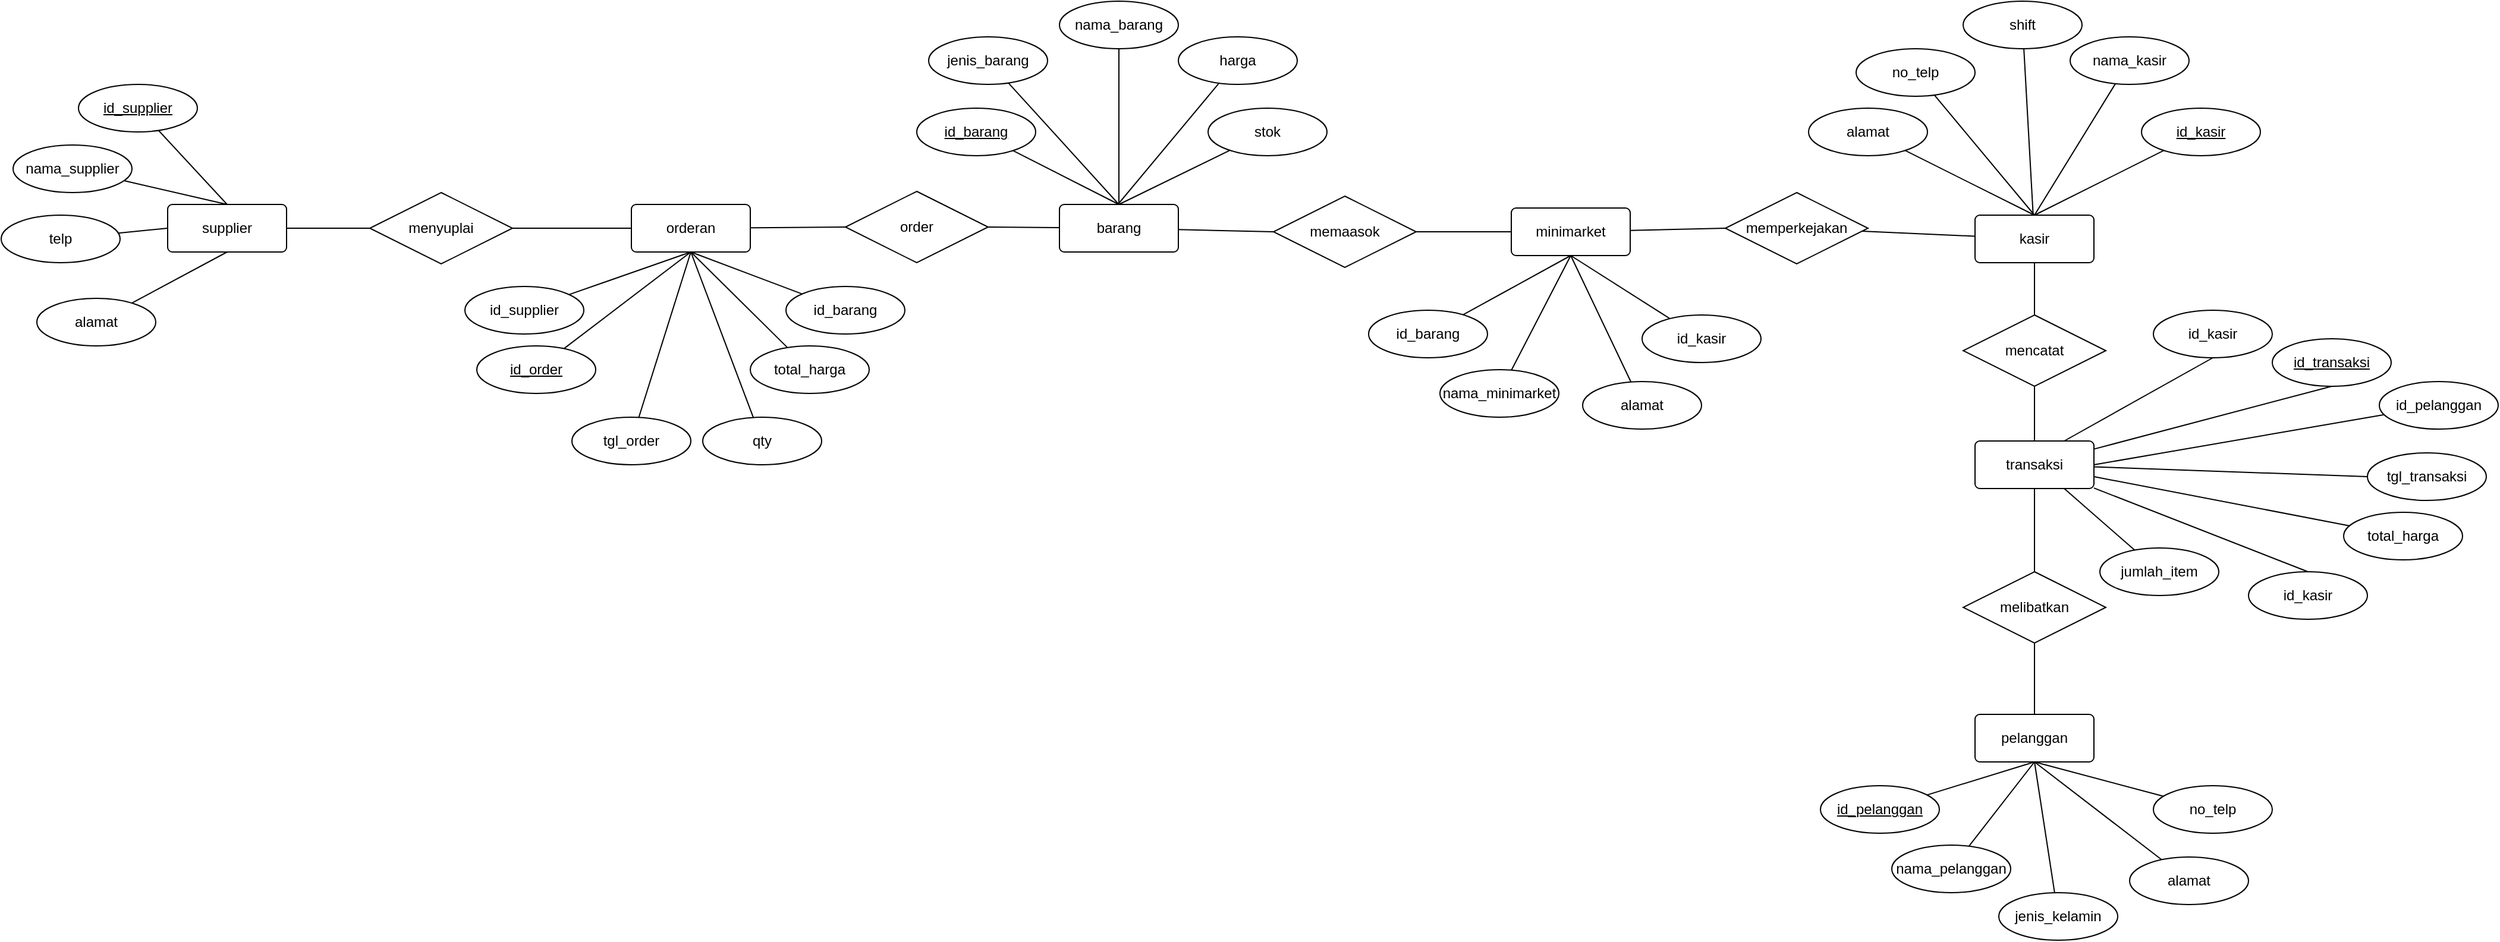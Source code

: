 <mxfile>
    <diagram id="51xOZh3aMFZgKHtwWOPx" name="Page-1">
        <mxGraphModel dx="1901" dy="737" grid="1" gridSize="10" guides="1" tooltips="1" connect="1" arrows="1" fold="1" page="1" pageScale="1" pageWidth="850" pageHeight="1100" math="0" shadow="0">
            <root>
                <mxCell id="0"/>
                <mxCell id="1" parent="0"/>
                <mxCell id="101" style="edgeStyle=none;html=1;entryX=0;entryY=0.5;entryDx=0;entryDy=0;endArrow=none;endFill=0;" edge="1" parent="1" source="4" target="100">
                    <mxGeometry relative="1" as="geometry"/>
                </mxCell>
                <mxCell id="4" value="supplier" style="rounded=1;arcSize=10;whiteSpace=wrap;html=1;align=center;" vertex="1" parent="1">
                    <mxGeometry x="-450" y="251" width="100" height="40" as="geometry"/>
                </mxCell>
                <mxCell id="5" style="edgeStyle=none;html=1;entryX=0.5;entryY=0;entryDx=0;entryDy=0;endArrow=none;endFill=0;" edge="1" parent="1" source="6" target="4">
                    <mxGeometry relative="1" as="geometry"/>
                </mxCell>
                <mxCell id="6" value="id_supplier" style="ellipse;whiteSpace=wrap;html=1;align=center;fontStyle=4;" vertex="1" parent="1">
                    <mxGeometry x="-525" y="150" width="100" height="40" as="geometry"/>
                </mxCell>
                <mxCell id="7" style="edgeStyle=none;html=1;entryX=0.5;entryY=0;entryDx=0;entryDy=0;endArrow=none;endFill=0;" edge="1" parent="1" source="8" target="4">
                    <mxGeometry relative="1" as="geometry"/>
                </mxCell>
                <mxCell id="8" value="nama_supplier" style="ellipse;whiteSpace=wrap;html=1;align=center;" vertex="1" parent="1">
                    <mxGeometry x="-580" y="201" width="100" height="40" as="geometry"/>
                </mxCell>
                <mxCell id="9" style="edgeStyle=none;html=1;endArrow=none;endFill=0;entryX=0;entryY=0.5;entryDx=0;entryDy=0;" edge="1" parent="1" source="10" target="4">
                    <mxGeometry relative="1" as="geometry">
                        <mxPoint x="150" y="300" as="targetPoint"/>
                    </mxGeometry>
                </mxCell>
                <mxCell id="10" value="telp" style="ellipse;whiteSpace=wrap;html=1;align=center;" vertex="1" parent="1">
                    <mxGeometry x="-590" y="260" width="100" height="40" as="geometry"/>
                </mxCell>
                <mxCell id="11" style="edgeStyle=none;html=1;entryX=0.5;entryY=1;entryDx=0;entryDy=0;endArrow=none;endFill=0;" edge="1" parent="1" source="12" target="4">
                    <mxGeometry relative="1" as="geometry"/>
                </mxCell>
                <mxCell id="12" value="alamat" style="ellipse;whiteSpace=wrap;html=1;align=center;" vertex="1" parent="1">
                    <mxGeometry x="-560" y="330" width="100" height="40" as="geometry"/>
                </mxCell>
                <mxCell id="107" style="edgeStyle=none;html=1;entryX=1;entryY=0.5;entryDx=0;entryDy=0;endArrow=none;endFill=0;" edge="1" parent="1" source="19" target="105">
                    <mxGeometry relative="1" as="geometry"/>
                </mxCell>
                <mxCell id="109" style="edgeStyle=none;html=1;entryX=0;entryY=0.5;entryDx=0;entryDy=0;endArrow=none;endFill=0;" edge="1" parent="1" source="19" target="108">
                    <mxGeometry relative="1" as="geometry"/>
                </mxCell>
                <mxCell id="19" value="barang" style="rounded=1;arcSize=10;whiteSpace=wrap;html=1;align=center;" vertex="1" parent="1">
                    <mxGeometry x="300" y="251" width="100" height="40" as="geometry"/>
                </mxCell>
                <mxCell id="20" style="edgeStyle=none;html=1;entryX=0.5;entryY=0;entryDx=0;entryDy=0;endArrow=none;endFill=0;" edge="1" parent="1" source="21" target="19">
                    <mxGeometry relative="1" as="geometry"/>
                </mxCell>
                <mxCell id="21" value="id_barang" style="ellipse;whiteSpace=wrap;html=1;align=center;fontStyle=4;" vertex="1" parent="1">
                    <mxGeometry x="180" y="170" width="100" height="40" as="geometry"/>
                </mxCell>
                <mxCell id="22" style="edgeStyle=none;html=1;entryX=0.5;entryY=0;entryDx=0;entryDy=0;endArrow=none;endFill=0;" edge="1" parent="1" source="23" target="19">
                    <mxGeometry relative="1" as="geometry"/>
                </mxCell>
                <mxCell id="23" value="jenis_barang" style="ellipse;whiteSpace=wrap;html=1;align=center;" vertex="1" parent="1">
                    <mxGeometry x="190" y="110" width="100" height="40" as="geometry"/>
                </mxCell>
                <mxCell id="24" style="edgeStyle=none;html=1;endArrow=none;endFill=0;" edge="1" parent="1" source="25">
                    <mxGeometry relative="1" as="geometry">
                        <mxPoint x="350" y="250" as="targetPoint"/>
                    </mxGeometry>
                </mxCell>
                <mxCell id="25" value="nama_barang" style="ellipse;whiteSpace=wrap;html=1;align=center;" vertex="1" parent="1">
                    <mxGeometry x="300" y="80" width="100" height="40" as="geometry"/>
                </mxCell>
                <mxCell id="26" style="edgeStyle=none;html=1;endArrow=none;endFill=0;" edge="1" parent="1" source="27">
                    <mxGeometry relative="1" as="geometry">
                        <mxPoint x="350" y="250" as="targetPoint"/>
                    </mxGeometry>
                </mxCell>
                <mxCell id="27" value="harga" style="ellipse;whiteSpace=wrap;html=1;align=center;" vertex="1" parent="1">
                    <mxGeometry x="400" y="110" width="100" height="40" as="geometry"/>
                </mxCell>
                <mxCell id="28" style="edgeStyle=none;html=1;endArrow=none;endFill=0;entryX=0.5;entryY=0;entryDx=0;entryDy=0;" edge="1" parent="1" source="29" target="19">
                    <mxGeometry relative="1" as="geometry">
                        <mxPoint x="580" y="260" as="targetPoint"/>
                    </mxGeometry>
                </mxCell>
                <mxCell id="29" value="stok" style="ellipse;whiteSpace=wrap;html=1;align=center;" vertex="1" parent="1">
                    <mxGeometry x="425" y="170" width="100" height="40" as="geometry"/>
                </mxCell>
                <mxCell id="106" style="edgeStyle=none;html=1;entryX=0;entryY=0.5;entryDx=0;entryDy=0;endArrow=none;endFill=0;" edge="1" parent="1" source="30" target="105">
                    <mxGeometry relative="1" as="geometry"/>
                </mxCell>
                <mxCell id="30" value="orderan" style="rounded=1;arcSize=10;whiteSpace=wrap;html=1;align=center;" vertex="1" parent="1">
                    <mxGeometry x="-60" y="251" width="100" height="40" as="geometry"/>
                </mxCell>
                <mxCell id="31" style="edgeStyle=none;html=1;entryX=0.5;entryY=1;entryDx=0;entryDy=0;endArrow=none;endFill=0;" edge="1" parent="1" source="32" target="30">
                    <mxGeometry relative="1" as="geometry"/>
                </mxCell>
                <mxCell id="32" value="id_order" style="ellipse;whiteSpace=wrap;html=1;align=center;fontStyle=4;" vertex="1" parent="1">
                    <mxGeometry x="-190" y="370" width="100" height="40" as="geometry"/>
                </mxCell>
                <mxCell id="33" style="edgeStyle=none;html=1;entryX=0.5;entryY=1;entryDx=0;entryDy=0;endArrow=none;endFill=0;" edge="1" parent="1" source="34" target="30">
                    <mxGeometry relative="1" as="geometry"/>
                </mxCell>
                <mxCell id="34" value="tgl_order" style="ellipse;whiteSpace=wrap;html=1;align=center;" vertex="1" parent="1">
                    <mxGeometry x="-110" y="430" width="100" height="40" as="geometry"/>
                </mxCell>
                <mxCell id="35" style="edgeStyle=none;html=1;endArrow=none;endFill=0;entryX=0.5;entryY=1;entryDx=0;entryDy=0;" edge="1" parent="1" source="36" target="30">
                    <mxGeometry relative="1" as="geometry">
                        <mxPoint x="370" y="460" as="targetPoint"/>
                    </mxGeometry>
                </mxCell>
                <mxCell id="36" value="qty" style="ellipse;whiteSpace=wrap;html=1;align=center;" vertex="1" parent="1">
                    <mxGeometry y="430" width="100" height="40" as="geometry"/>
                </mxCell>
                <mxCell id="37" style="edgeStyle=none;html=1;entryX=0.5;entryY=1;entryDx=0;entryDy=0;endArrow=none;endFill=0;" edge="1" parent="1" source="38" target="30">
                    <mxGeometry relative="1" as="geometry"/>
                </mxCell>
                <mxCell id="38" value="total_harga" style="ellipse;whiteSpace=wrap;html=1;align=center;" vertex="1" parent="1">
                    <mxGeometry x="40" y="370" width="100" height="40" as="geometry"/>
                </mxCell>
                <mxCell id="39" value="pelanggan" style="rounded=1;arcSize=10;whiteSpace=wrap;html=1;align=center;" vertex="1" parent="1">
                    <mxGeometry x="1070" y="680" width="100" height="40" as="geometry"/>
                </mxCell>
                <mxCell id="113" style="edgeStyle=none;html=1;endArrow=none;endFill=0;" edge="1" parent="1" source="50" target="111">
                    <mxGeometry relative="1" as="geometry"/>
                </mxCell>
                <mxCell id="116" style="edgeStyle=none;html=1;entryX=0.5;entryY=0;entryDx=0;entryDy=0;endArrow=none;endFill=0;" edge="1" parent="1" source="50" target="114">
                    <mxGeometry relative="1" as="geometry"/>
                </mxCell>
                <mxCell id="50" value="kasir" style="rounded=1;arcSize=10;whiteSpace=wrap;html=1;align=center;" vertex="1" parent="1">
                    <mxGeometry x="1070" y="260" width="100" height="40" as="geometry"/>
                </mxCell>
                <mxCell id="51" style="edgeStyle=none;html=1;entryX=0.5;entryY=1;entryDx=0;entryDy=0;endArrow=none;endFill=0;" edge="1" parent="1" source="54" target="55">
                    <mxGeometry relative="1" as="geometry"/>
                </mxCell>
                <mxCell id="52" style="edgeStyle=none;html=1;entryX=0;entryY=0.5;entryDx=0;entryDy=0;endArrow=none;endFill=0;" edge="1" parent="1" source="54" target="56">
                    <mxGeometry relative="1" as="geometry"/>
                </mxCell>
                <mxCell id="53" style="edgeStyle=none;html=1;entryX=0.5;entryY=0;entryDx=0;entryDy=0;endArrow=none;endFill=0;" edge="1" parent="1" source="54" target="89">
                    <mxGeometry relative="1" as="geometry"/>
                </mxCell>
                <mxCell id="54" value="transaksi" style="rounded=1;arcSize=10;whiteSpace=wrap;html=1;align=center;" vertex="1" parent="1">
                    <mxGeometry x="1070" y="450" width="100" height="40" as="geometry"/>
                </mxCell>
                <mxCell id="55" value="id_transaksi" style="ellipse;whiteSpace=wrap;html=1;align=center;fontStyle=4;" vertex="1" parent="1">
                    <mxGeometry x="1320" y="364" width="100" height="40" as="geometry"/>
                </mxCell>
                <mxCell id="56" value="tgl_transaksi" style="ellipse;whiteSpace=wrap;html=1;align=center;" vertex="1" parent="1">
                    <mxGeometry x="1400" y="460" width="100" height="40" as="geometry"/>
                </mxCell>
                <mxCell id="57" style="edgeStyle=none;html=1;entryX=1;entryY=0.5;entryDx=0;entryDy=0;endArrow=none;endFill=0;" edge="1" parent="1" source="58" target="54">
                    <mxGeometry relative="1" as="geometry"/>
                </mxCell>
                <mxCell id="58" value="id_pelanggan" style="ellipse;whiteSpace=wrap;html=1;align=center;" vertex="1" parent="1">
                    <mxGeometry x="1410" y="400" width="100" height="40" as="geometry"/>
                </mxCell>
                <mxCell id="59" style="edgeStyle=none;html=1;entryX=1;entryY=0.75;entryDx=0;entryDy=0;endArrow=none;endFill=0;" edge="1" parent="1" source="60" target="54">
                    <mxGeometry relative="1" as="geometry"/>
                </mxCell>
                <mxCell id="60" value="total_harga" style="ellipse;whiteSpace=wrap;html=1;align=center;" vertex="1" parent="1">
                    <mxGeometry x="1380" y="510" width="100" height="40" as="geometry"/>
                </mxCell>
                <mxCell id="61" style="edgeStyle=none;html=1;exitX=0.5;exitY=1;exitDx=0;exitDy=0;entryX=0.75;entryY=0;entryDx=0;entryDy=0;endArrow=none;endFill=0;" edge="1" parent="1" source="62" target="54">
                    <mxGeometry relative="1" as="geometry"/>
                </mxCell>
                <mxCell id="62" value="id_kasir" style="ellipse;whiteSpace=wrap;html=1;align=center;" vertex="1" parent="1">
                    <mxGeometry x="1220" y="340" width="100" height="40" as="geometry"/>
                </mxCell>
                <mxCell id="63" style="edgeStyle=none;html=1;entryX=0.75;entryY=1;entryDx=0;entryDy=0;endArrow=none;endFill=0;" edge="1" parent="1" source="64" target="54">
                    <mxGeometry relative="1" as="geometry"/>
                </mxCell>
                <mxCell id="64" value="jumlah_item" style="ellipse;whiteSpace=wrap;html=1;align=center;" vertex="1" parent="1">
                    <mxGeometry x="1175" y="540" width="100" height="40" as="geometry"/>
                </mxCell>
                <mxCell id="65" style="edgeStyle=none;html=1;entryX=0.5;entryY=1;entryDx=0;entryDy=0;endArrow=none;endFill=0;" edge="1" parent="1" source="66" target="30">
                    <mxGeometry relative="1" as="geometry"/>
                </mxCell>
                <mxCell id="66" value="id_supplier" style="ellipse;whiteSpace=wrap;html=1;align=center;" vertex="1" parent="1">
                    <mxGeometry x="-200" y="320" width="100" height="40" as="geometry"/>
                </mxCell>
                <mxCell id="67" style="edgeStyle=none;html=1;entryX=0.5;entryY=1;entryDx=0;entryDy=0;endArrow=none;endFill=0;" edge="1" parent="1" source="68" target="30">
                    <mxGeometry relative="1" as="geometry"/>
                </mxCell>
                <mxCell id="68" value="id_barang" style="ellipse;whiteSpace=wrap;html=1;align=center;" vertex="1" parent="1">
                    <mxGeometry x="70" y="320" width="100" height="40" as="geometry"/>
                </mxCell>
                <mxCell id="69" style="edgeStyle=none;html=1;entryX=0.5;entryY=1;entryDx=0;entryDy=0;endArrow=none;endFill=0;" edge="1" parent="1" source="70" target="39">
                    <mxGeometry relative="1" as="geometry"/>
                </mxCell>
                <mxCell id="70" value="id_pelanggan" style="ellipse;whiteSpace=wrap;html=1;align=center;fontStyle=4;" vertex="1" parent="1">
                    <mxGeometry x="940" y="740" width="100" height="40" as="geometry"/>
                </mxCell>
                <mxCell id="71" style="edgeStyle=none;html=1;endArrow=none;endFill=0;" edge="1" parent="1" source="72">
                    <mxGeometry relative="1" as="geometry">
                        <mxPoint x="1120" y="720" as="targetPoint"/>
                    </mxGeometry>
                </mxCell>
                <mxCell id="72" value="nama_pelanggan" style="ellipse;whiteSpace=wrap;html=1;align=center;" vertex="1" parent="1">
                    <mxGeometry x="1000" y="790" width="100" height="40" as="geometry"/>
                </mxCell>
                <mxCell id="73" style="edgeStyle=none;html=1;endArrow=none;endFill=0;" edge="1" parent="1" source="74">
                    <mxGeometry relative="1" as="geometry">
                        <mxPoint x="1120" y="720" as="targetPoint"/>
                    </mxGeometry>
                </mxCell>
                <mxCell id="74" value="jenis_kelamin" style="ellipse;whiteSpace=wrap;html=1;align=center;" vertex="1" parent="1">
                    <mxGeometry x="1090" y="830" width="100" height="40" as="geometry"/>
                </mxCell>
                <mxCell id="75" style="edgeStyle=none;html=1;endArrow=none;endFill=0;" edge="1" parent="1" source="76">
                    <mxGeometry relative="1" as="geometry">
                        <mxPoint x="1120" y="720" as="targetPoint"/>
                    </mxGeometry>
                </mxCell>
                <mxCell id="76" value="no_telp" style="ellipse;whiteSpace=wrap;html=1;align=center;" vertex="1" parent="1">
                    <mxGeometry x="1220" y="740" width="100" height="40" as="geometry"/>
                </mxCell>
                <mxCell id="77" style="edgeStyle=none;html=1;endArrow=none;endFill=0;" edge="1" parent="1" source="78">
                    <mxGeometry relative="1" as="geometry">
                        <mxPoint x="1120" y="720" as="targetPoint"/>
                    </mxGeometry>
                </mxCell>
                <mxCell id="78" value="alamat" style="ellipse;whiteSpace=wrap;html=1;align=center;" vertex="1" parent="1">
                    <mxGeometry x="1200" y="800" width="100" height="40" as="geometry"/>
                </mxCell>
                <mxCell id="79" style="edgeStyle=none;html=1;endArrow=none;endFill=0;" edge="1" parent="1" source="80">
                    <mxGeometry relative="1" as="geometry">
                        <mxPoint x="1120" y="260" as="targetPoint"/>
                    </mxGeometry>
                </mxCell>
                <mxCell id="80" value="id_kasir" style="ellipse;whiteSpace=wrap;html=1;align=center;fontStyle=4;" vertex="1" parent="1">
                    <mxGeometry x="1210" y="170" width="100" height="40" as="geometry"/>
                </mxCell>
                <mxCell id="81" style="edgeStyle=none;html=1;entryX=0.5;entryY=0;entryDx=0;entryDy=0;endArrow=none;endFill=0;" edge="1" parent="1" source="82" target="50">
                    <mxGeometry relative="1" as="geometry"/>
                </mxCell>
                <mxCell id="82" value="nama_kasir" style="ellipse;whiteSpace=wrap;html=1;align=center;" vertex="1" parent="1">
                    <mxGeometry x="1150" y="110" width="100" height="40" as="geometry"/>
                </mxCell>
                <mxCell id="83" style="edgeStyle=none;html=1;endArrow=none;endFill=0;" edge="1" parent="1" source="84" target="50">
                    <mxGeometry relative="1" as="geometry"/>
                </mxCell>
                <mxCell id="84" value="shift" style="ellipse;whiteSpace=wrap;html=1;align=center;" vertex="1" parent="1">
                    <mxGeometry x="1060" y="80" width="100" height="40" as="geometry"/>
                </mxCell>
                <mxCell id="85" style="edgeStyle=none;html=1;entryX=0.5;entryY=0;entryDx=0;entryDy=0;endArrow=none;endFill=0;" edge="1" parent="1" source="86" target="50">
                    <mxGeometry relative="1" as="geometry"/>
                </mxCell>
                <mxCell id="86" value="alamat" style="ellipse;whiteSpace=wrap;html=1;align=center;" vertex="1" parent="1">
                    <mxGeometry x="930" y="170" width="100" height="40" as="geometry"/>
                </mxCell>
                <mxCell id="87" style="edgeStyle=none;html=1;entryX=0.5;entryY=0;entryDx=0;entryDy=0;endArrow=none;endFill=0;" edge="1" parent="1" source="88" target="50">
                    <mxGeometry relative="1" as="geometry"/>
                </mxCell>
                <mxCell id="88" value="no_telp" style="ellipse;whiteSpace=wrap;html=1;align=center;" vertex="1" parent="1">
                    <mxGeometry x="970" y="120" width="100" height="40" as="geometry"/>
                </mxCell>
                <mxCell id="89" value="id_kasir" style="ellipse;whiteSpace=wrap;html=1;align=center;" vertex="1" parent="1">
                    <mxGeometry x="1300" y="560" width="100" height="40" as="geometry"/>
                </mxCell>
                <mxCell id="110" style="edgeStyle=none;html=1;entryX=1;entryY=0.5;entryDx=0;entryDy=0;endArrow=none;endFill=0;" edge="1" parent="1" source="90" target="108">
                    <mxGeometry relative="1" as="geometry"/>
                </mxCell>
                <mxCell id="112" style="edgeStyle=none;html=1;entryX=0;entryY=0.5;entryDx=0;entryDy=0;endArrow=none;endFill=0;" edge="1" parent="1" source="90" target="111">
                    <mxGeometry relative="1" as="geometry"/>
                </mxCell>
                <mxCell id="90" value="minimarket" style="rounded=1;arcSize=10;whiteSpace=wrap;html=1;align=center;" vertex="1" parent="1">
                    <mxGeometry x="680" y="254" width="100" height="40" as="geometry"/>
                </mxCell>
                <mxCell id="91" style="edgeStyle=none;html=1;entryX=0.5;entryY=1;entryDx=0;entryDy=0;endArrow=none;endFill=0;" edge="1" parent="1" source="92" target="90">
                    <mxGeometry relative="1" as="geometry"/>
                </mxCell>
                <mxCell id="92" value="id_barang" style="ellipse;whiteSpace=wrap;html=1;align=center;" vertex="1" parent="1">
                    <mxGeometry x="560" y="340" width="100" height="40" as="geometry"/>
                </mxCell>
                <mxCell id="93" style="edgeStyle=none;html=1;entryX=0.5;entryY=1;entryDx=0;entryDy=0;endArrow=none;endFill=0;" edge="1" parent="1" source="94" target="90">
                    <mxGeometry relative="1" as="geometry"/>
                </mxCell>
                <mxCell id="94" value="nama_minimarket" style="ellipse;whiteSpace=wrap;html=1;align=center;" vertex="1" parent="1">
                    <mxGeometry x="620" y="390" width="100" height="40" as="geometry"/>
                </mxCell>
                <mxCell id="95" style="edgeStyle=none;html=1;entryX=0.5;entryY=1;entryDx=0;entryDy=0;endArrow=none;endFill=0;" edge="1" parent="1" source="96" target="90">
                    <mxGeometry relative="1" as="geometry"/>
                </mxCell>
                <mxCell id="96" value="alamat" style="ellipse;whiteSpace=wrap;html=1;align=center;" vertex="1" parent="1">
                    <mxGeometry x="740" y="400" width="100" height="40" as="geometry"/>
                </mxCell>
                <mxCell id="97" style="edgeStyle=none;html=1;entryX=0.5;entryY=1;entryDx=0;entryDy=0;endArrow=none;endFill=0;" edge="1" parent="1" source="98" target="90">
                    <mxGeometry relative="1" as="geometry"/>
                </mxCell>
                <mxCell id="98" value="id_kasir" style="ellipse;whiteSpace=wrap;html=1;align=center;" vertex="1" parent="1">
                    <mxGeometry x="790" y="344" width="100" height="40" as="geometry"/>
                </mxCell>
                <mxCell id="102" style="edgeStyle=none;html=1;endArrow=none;endFill=0;" edge="1" parent="1" source="100" target="30">
                    <mxGeometry relative="1" as="geometry"/>
                </mxCell>
                <mxCell id="100" value="menyuplai" style="shape=rhombus;perimeter=rhombusPerimeter;whiteSpace=wrap;html=1;align=center;" vertex="1" parent="1">
                    <mxGeometry x="-280" y="241" width="120" height="60" as="geometry"/>
                </mxCell>
                <mxCell id="105" value="order" style="shape=rhombus;perimeter=rhombusPerimeter;whiteSpace=wrap;html=1;align=center;" vertex="1" parent="1">
                    <mxGeometry x="120" y="240" width="120" height="60" as="geometry"/>
                </mxCell>
                <mxCell id="108" value="memaasok" style="shape=rhombus;perimeter=rhombusPerimeter;whiteSpace=wrap;html=1;align=center;" vertex="1" parent="1">
                    <mxGeometry x="480" y="244" width="120" height="60" as="geometry"/>
                </mxCell>
                <mxCell id="111" value="memperkejakan" style="shape=rhombus;perimeter=rhombusPerimeter;whiteSpace=wrap;html=1;align=center;" vertex="1" parent="1">
                    <mxGeometry x="860" y="241" width="120" height="60" as="geometry"/>
                </mxCell>
                <mxCell id="117" style="edgeStyle=none;html=1;endArrow=none;endFill=0;" edge="1" parent="1" source="114" target="54">
                    <mxGeometry relative="1" as="geometry"/>
                </mxCell>
                <mxCell id="114" value="mencatat" style="shape=rhombus;perimeter=rhombusPerimeter;whiteSpace=wrap;html=1;align=center;" vertex="1" parent="1">
                    <mxGeometry x="1060" y="344" width="120" height="60" as="geometry"/>
                </mxCell>
                <mxCell id="118" style="edgeStyle=none;html=1;entryX=0.5;entryY=1;entryDx=0;entryDy=0;endArrow=none;endFill=0;" edge="1" parent="1" source="115" target="54">
                    <mxGeometry relative="1" as="geometry"/>
                </mxCell>
                <mxCell id="119" style="edgeStyle=none;html=1;endArrow=none;endFill=0;" edge="1" parent="1" source="115" target="39">
                    <mxGeometry relative="1" as="geometry"/>
                </mxCell>
                <mxCell id="115" value="melibatkan" style="shape=rhombus;perimeter=rhombusPerimeter;whiteSpace=wrap;html=1;align=center;" vertex="1" parent="1">
                    <mxGeometry x="1060" y="560" width="120" height="60" as="geometry"/>
                </mxCell>
            </root>
        </mxGraphModel>
    </diagram>
</mxfile>